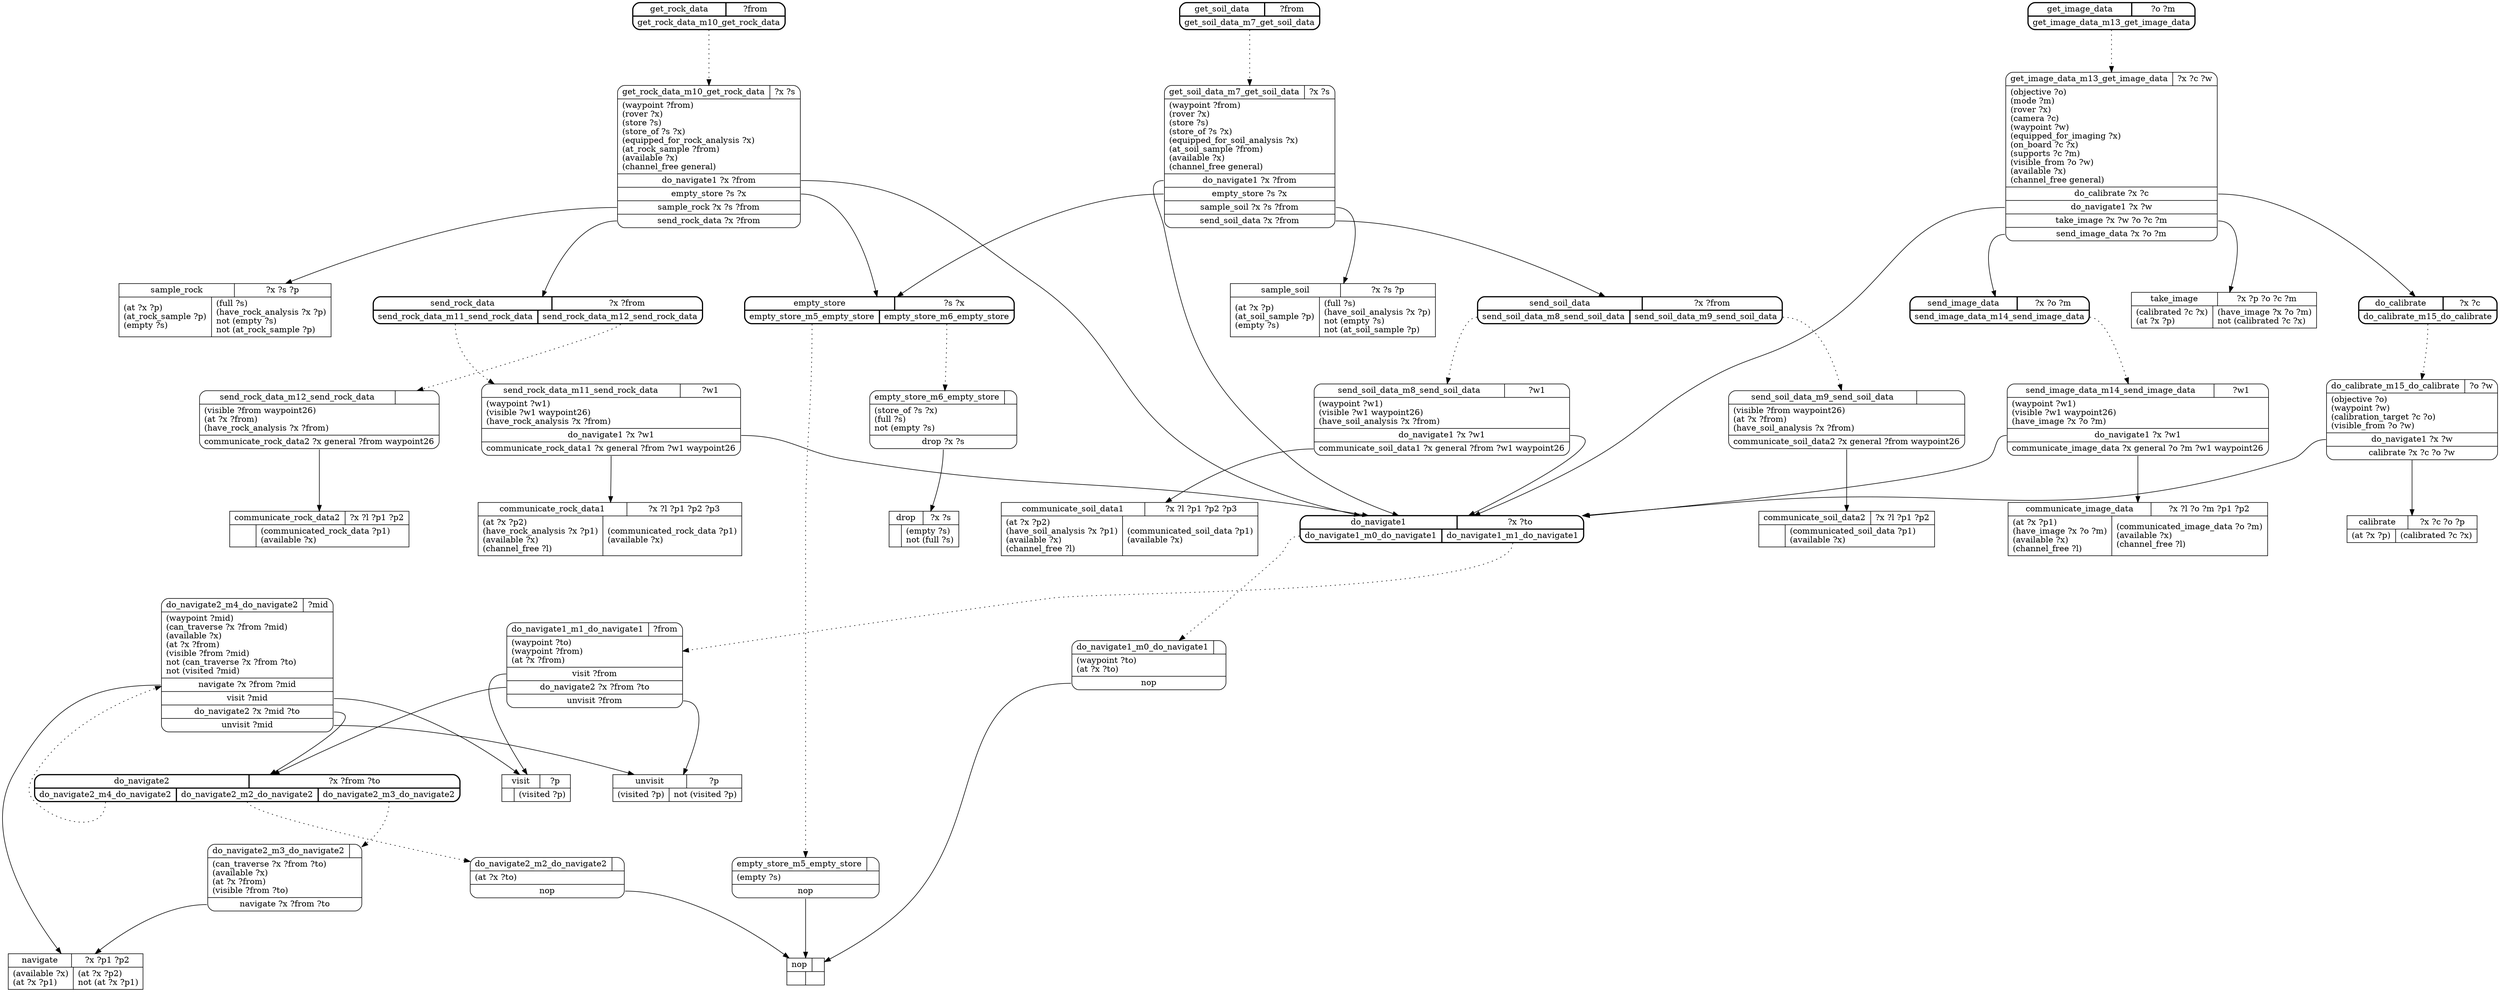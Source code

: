 // Generated by Hype
digraph "rover" {
  nodesep=1
  ranksep=1
  // Operators
  node [shape=record]
  "navigate" [
    label="{{\N|?x ?p1 ?p2}|{(available ?x)\l(at ?x ?p1)\l|(at ?x ?p2)\lnot (at ?x ?p1)\l}}"
  ]
  "sample_soil" [
    label="{{\N|?x ?s ?p}|{(at ?x ?p)\l(at_soil_sample ?p)\l(empty ?s)\l|(full ?s)\l(have_soil_analysis ?x ?p)\lnot (empty ?s)\lnot (at_soil_sample ?p)\l}}"
  ]
  "sample_rock" [
    label="{{\N|?x ?s ?p}|{(at ?x ?p)\l(at_rock_sample ?p)\l(empty ?s)\l|(full ?s)\l(have_rock_analysis ?x ?p)\lnot (empty ?s)\lnot (at_rock_sample ?p)\l}}"
  ]
  "drop" [
    label="{{\N|?x ?s}|{|(empty ?s)\lnot (full ?s)\l}}"
  ]
  "calibrate" [
    label="{{\N|?x ?c ?o ?p}|{(at ?x ?p)\l|(calibrated ?c ?x)\l}}"
  ]
  "take_image" [
    label="{{\N|?x ?p ?o ?c ?m}|{(calibrated ?c ?x)\l(at ?x ?p)\l|(have_image ?x ?o ?m)\lnot (calibrated ?c ?x)\l}}"
  ]
  "communicate_soil_data1" [
    label="{{\N|?x ?l ?p1 ?p2 ?p3}|{(at ?x ?p2)\l(have_soil_analysis ?x ?p1)\l(available ?x)\l(channel_free ?l)\l|(communicated_soil_data ?p1)\l(available ?x)\l}}"
  ]
  "communicate_soil_data2" [
    label="{{\N|?x ?l ?p1 ?p2}|{|(communicated_soil_data ?p1)\l(available ?x)\l}}"
  ]
  "communicate_rock_data1" [
    label="{{\N|?x ?l ?p1 ?p2 ?p3}|{(at ?x ?p2)\l(have_rock_analysis ?x ?p1)\l(available ?x)\l(channel_free ?l)\l|(communicated_rock_data ?p1)\l(available ?x)\l}}"
  ]
  "communicate_rock_data2" [
    label="{{\N|?x ?l ?p1 ?p2}|{|(communicated_rock_data ?p1)\l(available ?x)\l}}"
  ]
  "communicate_image_data" [
    label="{{\N|?x ?l ?o ?m ?p1 ?p2}|{(at ?x ?p1)\l(have_image ?x ?o ?m)\l(available ?x)\l(channel_free ?l)\l|(communicated_image_data ?o ?m)\l(available ?x)\l(channel_free ?l)\l}}"
  ]
  "visit" [
    label="{{\N|?p}|{|(visited ?p)\l}}"
  ]
  "unvisit" [
    label="{{\N|?p}|{(visited ?p)\l|not (visited ?p)\l}}"
  ]
  "nop" [
    label="{{\N|}|{|}}"
  ]
  // Methods
  node [shape=Mrecord]
  "do_navigate1" [
    style=bold
    label="{{\N|?x ?to}|{<0>do_navigate1_m0_do_navigate1|<1>do_navigate1_m1_do_navigate1}}"
  ]
  "do_navigate1_m0_do_navigate1" [
    label="{{\N|}|(waypoint ?to)\l(at ?x ?to)\l|<0>nop}"
  ]
  "do_navigate1":0 -> "do_navigate1_m0_do_navigate1" [style=dotted]
  "do_navigate1_m0_do_navigate1":0 -> "nop"
  "do_navigate1_m1_do_navigate1" [
    label="{{\N|?from}|(waypoint ?to)\l(waypoint ?from)\l(at ?x ?from)\l|<0>visit ?from|<1>do_navigate2 ?x ?from ?to|<2>unvisit ?from}"
  ]
  "do_navigate1":1 -> "do_navigate1_m1_do_navigate1" [style=dotted]
  "do_navigate1_m1_do_navigate1":0 -> "visit"
  "do_navigate1_m1_do_navigate1":1 -> "do_navigate2"
  "do_navigate1_m1_do_navigate1":2 -> "unvisit"
  "do_navigate2" [
    style=bold
    label="{{\N|?x ?from ?to}|{<0>do_navigate2_m4_do_navigate2|<1>do_navigate2_m2_do_navigate2|<2>do_navigate2_m3_do_navigate2}}"
  ]
  "do_navigate2_m4_do_navigate2" [
    label="{{\N|?mid}|(waypoint ?mid)\l(can_traverse ?x ?from ?mid)\l(available ?x)\l(at ?x ?from)\l(visible ?from ?mid)\lnot (can_traverse ?x ?from ?to)\lnot (visited ?mid)\l|<0>navigate ?x ?from ?mid|<1>visit ?mid|<2>do_navigate2 ?x ?mid ?to|<3>unvisit ?mid}"
  ]
  "do_navigate2":0 -> "do_navigate2_m4_do_navigate2" [style=dotted]
  "do_navigate2_m4_do_navigate2":0 -> "navigate"
  "do_navigate2_m4_do_navigate2":1 -> "visit"
  "do_navigate2_m4_do_navigate2":2 -> "do_navigate2"
  "do_navigate2_m4_do_navigate2":3 -> "unvisit"
  "do_navigate2_m2_do_navigate2" [
    label="{{\N|}|(at ?x ?to)\l|<0>nop}"
  ]
  "do_navigate2":1 -> "do_navigate2_m2_do_navigate2" [style=dotted]
  "do_navigate2_m2_do_navigate2":0 -> "nop"
  "do_navigate2_m3_do_navigate2" [
    label="{{\N|}|(can_traverse ?x ?from ?to)\l(available ?x)\l(at ?x ?from)\l(visible ?from ?to)\l|<0>navigate ?x ?from ?to}"
  ]
  "do_navigate2":2 -> "do_navigate2_m3_do_navigate2" [style=dotted]
  "do_navigate2_m3_do_navigate2":0 -> "navigate"
  "empty_store" [
    style=bold
    label="{{\N|?s ?x}|{<0>empty_store_m5_empty_store|<1>empty_store_m6_empty_store}}"
  ]
  "empty_store_m5_empty_store" [
    label="{{\N|}|(empty ?s)\l|<0>nop}"
  ]
  "empty_store":0 -> "empty_store_m5_empty_store" [style=dotted]
  "empty_store_m5_empty_store":0 -> "nop"
  "empty_store_m6_empty_store" [
    label="{{\N|}|(store_of ?s ?x)\l(full ?s)\lnot (empty ?s)\l|<0>drop ?x ?s}"
  ]
  "empty_store":1 -> "empty_store_m6_empty_store" [style=dotted]
  "empty_store_m6_empty_store":0 -> "drop"
  "get_soil_data" [
    style=bold
    label="{{\N|?from}|{<0>get_soil_data_m7_get_soil_data}}"
  ]
  "get_soil_data_m7_get_soil_data" [
    label="{{\N|?x ?s}|(waypoint ?from)\l(rover ?x)\l(store ?s)\l(store_of ?s ?x)\l(equipped_for_soil_analysis ?x)\l(at_soil_sample ?from)\l(available ?x)\l(channel_free general)\l|<0>do_navigate1 ?x ?from|<1>empty_store ?s ?x|<2>sample_soil ?x ?s ?from|<3>send_soil_data ?x ?from}"
  ]
  "get_soil_data":0 -> "get_soil_data_m7_get_soil_data" [style=dotted]
  "get_soil_data_m7_get_soil_data":0 -> "do_navigate1"
  "get_soil_data_m7_get_soil_data":1 -> "empty_store"
  "get_soil_data_m7_get_soil_data":2 -> "sample_soil"
  "get_soil_data_m7_get_soil_data":3 -> "send_soil_data"
  "send_soil_data" [
    style=bold
    label="{{\N|?x ?from}|{<0>send_soil_data_m8_send_soil_data|<1>send_soil_data_m9_send_soil_data}}"
  ]
  "send_soil_data_m8_send_soil_data" [
    label="{{\N|?w1}|(waypoint ?w1)\l(visible ?w1 waypoint26)\l(have_soil_analysis ?x ?from)\l|<0>do_navigate1 ?x ?w1|<1>communicate_soil_data1 ?x general ?from ?w1 waypoint26}"
  ]
  "send_soil_data":0 -> "send_soil_data_m8_send_soil_data" [style=dotted]
  "send_soil_data_m8_send_soil_data":0 -> "do_navigate1"
  "send_soil_data_m8_send_soil_data":1 -> "communicate_soil_data1"
  "send_soil_data_m9_send_soil_data" [
    label="{{\N|}|(visible ?from waypoint26)\l(at ?x ?from)\l(have_soil_analysis ?x ?from)\l|<0>communicate_soil_data2 ?x general ?from waypoint26}"
  ]
  "send_soil_data":1 -> "send_soil_data_m9_send_soil_data" [style=dotted]
  "send_soil_data_m9_send_soil_data":0 -> "communicate_soil_data2"
  "get_rock_data" [
    style=bold
    label="{{\N|?from}|{<0>get_rock_data_m10_get_rock_data}}"
  ]
  "get_rock_data_m10_get_rock_data" [
    label="{{\N|?x ?s}|(waypoint ?from)\l(rover ?x)\l(store ?s)\l(store_of ?s ?x)\l(equipped_for_rock_analysis ?x)\l(at_rock_sample ?from)\l(available ?x)\l(channel_free general)\l|<0>do_navigate1 ?x ?from|<1>empty_store ?s ?x|<2>sample_rock ?x ?s ?from|<3>send_rock_data ?x ?from}"
  ]
  "get_rock_data":0 -> "get_rock_data_m10_get_rock_data" [style=dotted]
  "get_rock_data_m10_get_rock_data":0 -> "do_navigate1"
  "get_rock_data_m10_get_rock_data":1 -> "empty_store"
  "get_rock_data_m10_get_rock_data":2 -> "sample_rock"
  "get_rock_data_m10_get_rock_data":3 -> "send_rock_data"
  "send_rock_data" [
    style=bold
    label="{{\N|?x ?from}|{<0>send_rock_data_m11_send_rock_data|<1>send_rock_data_m12_send_rock_data}}"
  ]
  "send_rock_data_m11_send_rock_data" [
    label="{{\N|?w1}|(waypoint ?w1)\l(visible ?w1 waypoint26)\l(have_rock_analysis ?x ?from)\l|<0>do_navigate1 ?x ?w1|<1>communicate_rock_data1 ?x general ?from ?w1 waypoint26}"
  ]
  "send_rock_data":0 -> "send_rock_data_m11_send_rock_data" [style=dotted]
  "send_rock_data_m11_send_rock_data":0 -> "do_navigate1"
  "send_rock_data_m11_send_rock_data":1 -> "communicate_rock_data1"
  "send_rock_data_m12_send_rock_data" [
    label="{{\N|}|(visible ?from waypoint26)\l(at ?x ?from)\l(have_rock_analysis ?x ?from)\l|<0>communicate_rock_data2 ?x general ?from waypoint26}"
  ]
  "send_rock_data":1 -> "send_rock_data_m12_send_rock_data" [style=dotted]
  "send_rock_data_m12_send_rock_data":0 -> "communicate_rock_data2"
  "get_image_data" [
    style=bold
    label="{{\N|?o ?m}|{<0>get_image_data_m13_get_image_data}}"
  ]
  "get_image_data_m13_get_image_data" [
    label="{{\N|?x ?c ?w}|(objective ?o)\l(mode ?m)\l(rover ?x)\l(camera ?c)\l(waypoint ?w)\l(equipped_for_imaging ?x)\l(on_board ?c ?x)\l(supports ?c ?m)\l(visible_from ?o ?w)\l(available ?x)\l(channel_free general)\l|<0>do_calibrate ?x ?c|<1>do_navigate1 ?x ?w|<2>take_image ?x ?w ?o ?c ?m|<3>send_image_data ?x ?o ?m}"
  ]
  "get_image_data":0 -> "get_image_data_m13_get_image_data" [style=dotted]
  "get_image_data_m13_get_image_data":0 -> "do_calibrate"
  "get_image_data_m13_get_image_data":1 -> "do_navigate1"
  "get_image_data_m13_get_image_data":2 -> "take_image"
  "get_image_data_m13_get_image_data":3 -> "send_image_data"
  "send_image_data" [
    style=bold
    label="{{\N|?x ?o ?m}|{<0>send_image_data_m14_send_image_data}}"
  ]
  "send_image_data_m14_send_image_data" [
    label="{{\N|?w1}|(waypoint ?w1)\l(visible ?w1 waypoint26)\l(have_image ?x ?o ?m)\l|<0>do_navigate1 ?x ?w1|<1>communicate_image_data ?x general ?o ?m ?w1 waypoint26}"
  ]
  "send_image_data":0 -> "send_image_data_m14_send_image_data" [style=dotted]
  "send_image_data_m14_send_image_data":0 -> "do_navigate1"
  "send_image_data_m14_send_image_data":1 -> "communicate_image_data"
  "do_calibrate" [
    style=bold
    label="{{\N|?x ?c}|{<0>do_calibrate_m15_do_calibrate}}"
  ]
  "do_calibrate_m15_do_calibrate" [
    label="{{\N|?o ?w}|(objective ?o)\l(waypoint ?w)\l(calibration_target ?c ?o)\l(visible_from ?o ?w)\l|<0>do_navigate1 ?x ?w|<1>calibrate ?x ?c ?o ?w}"
  ]
  "do_calibrate":0 -> "do_calibrate_m15_do_calibrate" [style=dotted]
  "do_calibrate_m15_do_calibrate":0 -> "do_navigate1"
  "do_calibrate_m15_do_calibrate":1 -> "calibrate"
}